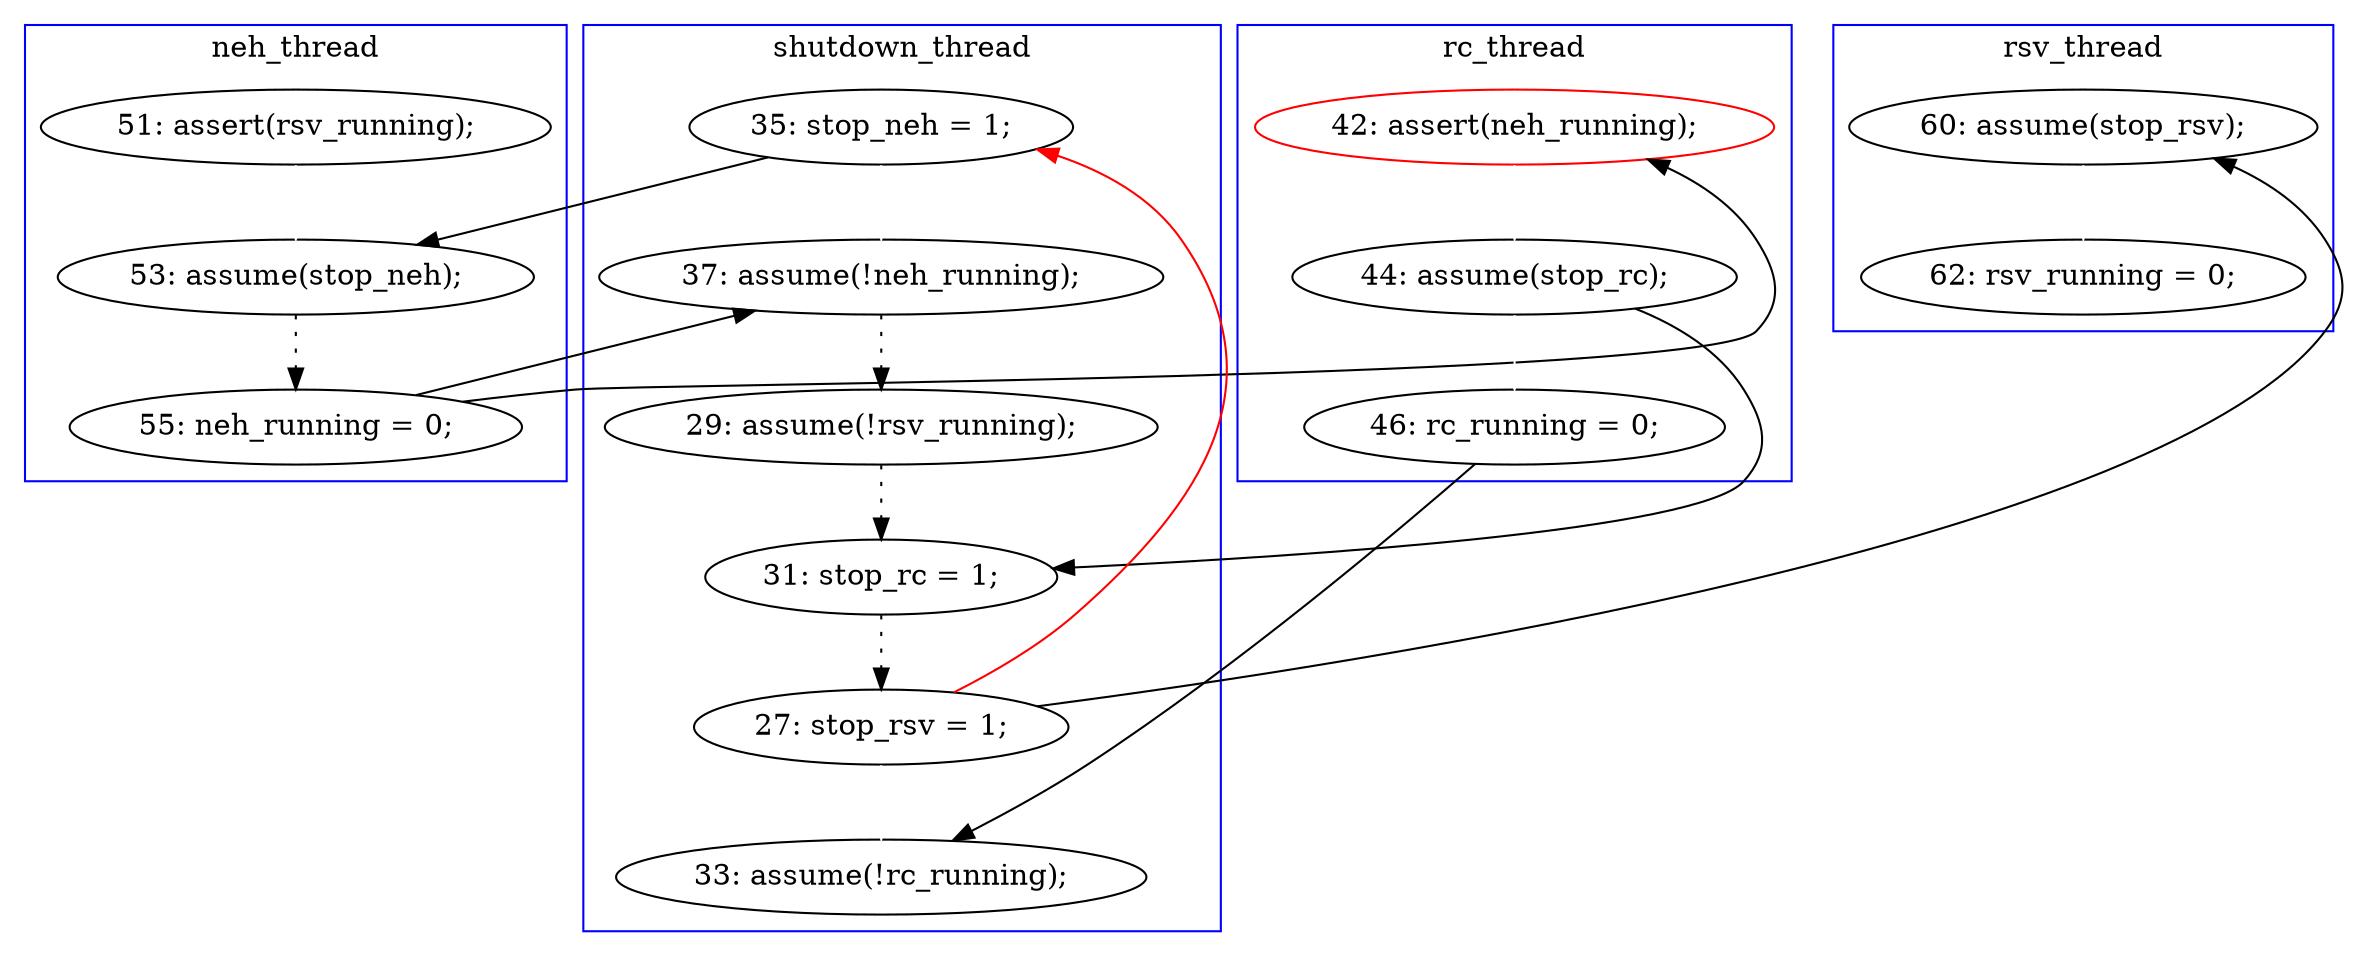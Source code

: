 digraph Counterexample {
	17 -> 23 [color = black, style = solid, constraint = false]
	14 -> 15 [color = black, style = solid, constraint = false]
	19 -> 20 [color = white, style = solid]
	26 -> 29 [color = white, style = solid]
	25 -> 26 [color = black, style = dotted]
	13 -> 15 [color = white, style = solid]
	24 -> 25 [color = black, style = dotted]
	32 -> 35 [color = white, style = solid]
	27 -> 29 [color = black, style = solid, constraint = false]
	26 -> 14 [color = red, style = solid, constraint = false]
	23 -> 24 [color = black, style = dotted]
	17 -> 19 [color = black, style = solid, constraint = false]
	26 -> 32 [color = black, style = solid, constraint = false]
	20 -> 25 [color = black, style = solid, constraint = false]
	14 -> 23 [color = white, style = solid]
	15 -> 17 [color = black, style = dotted]
	20 -> 27 [color = white, style = solid]
	subgraph cluster2 {
		label = rc_thread
		color = blue
		20  [label = "44: assume(stop_rc);"]
		19  [label = "42: assert(neh_running);", color = red]
		27  [label = "46: rc_running = 0;"]
	}
	subgraph cluster4 {
		label = rsv_thread
		color = blue
		35  [label = "62: rsv_running = 0;"]
		32  [label = "60: assume(stop_rsv);"]
	}
	subgraph cluster3 {
		label = neh_thread
		color = blue
		17  [label = "55: neh_running = 0;"]
		15  [label = "53: assume(stop_neh);"]
		13  [label = "51: assert(rsv_running);"]
	}
	subgraph cluster1 {
		label = shutdown_thread
		color = blue
		25  [label = "31: stop_rc = 1;"]
		23  [label = "37: assume(!neh_running);"]
		26  [label = "27: stop_rsv = 1;"]
		29  [label = "33: assume(!rc_running);"]
		14  [label = "35: stop_neh = 1;"]
		24  [label = "29: assume(!rsv_running);"]
	}
}